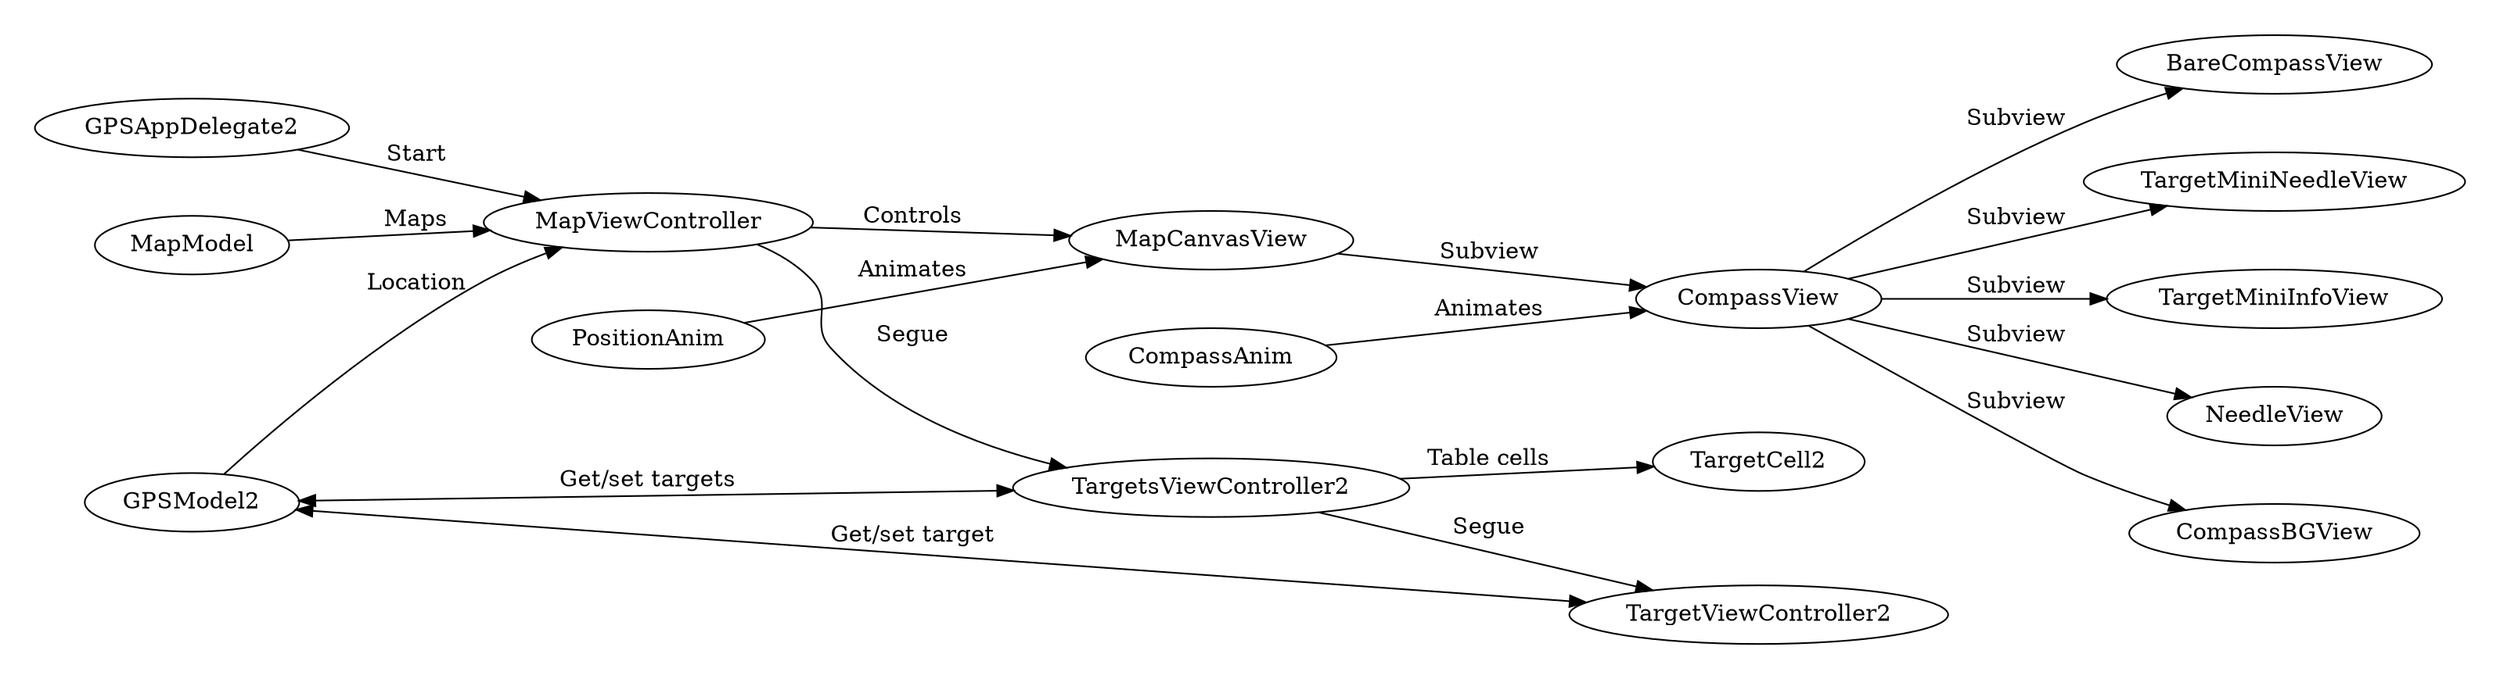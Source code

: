 digraph {
        graph [rankdir=LR, pad="0.3", ranksep="0.3", nodesep="0.5"];

	GPSAppDelegate2
	MapModel
	MapViewController
	MapCanvasView
	PositionAnim
	CompassView
	CompassAnim
	BareCompassView
	TargetMiniNeedleView
	TargetMiniInfoView
	NeedleView
	CompassBGView
	GPSModel2
	TargetCell2
	TargetsViewController2
	TargetViewController2

	GPSAppDelegate2 -> MapViewController [label="Start"]

	MapModel -> MapViewController [label="Maps"]
	GPSModel2 -> MapViewController [label="Location"]
	GPSModel2 -> TargetsViewController2 [label="Get/set targets",dir=both]
	GPSModel2 -> TargetViewController2 [label="Get/set target",dir=both]
	MapViewController -> MapCanvasView [label="Controls"]
	MapCanvasView -> CompassView [label="Subview"]
	CompassView -> CompassBGView [label="Subview"]
	CompassView -> BareCompassView [label="Subview"]
	CompassView -> NeedleView [label="Subview"]
	CompassView -> TargetMiniNeedleView [label="Subview"]
	CompassView -> TargetMiniInfoView [label="Subview"]
	CompassAnim -> CompassView [label="Animates"]
	PositionAnim -> MapCanvasView [label="Animates"]

	MapViewController -> TargetsViewController2 [label="Segue"]
	TargetsViewController2 -> TargetCell2 [label="Table cells"]
	TargetsViewController2 -> TargetViewController2 [label="Segue"]
}
